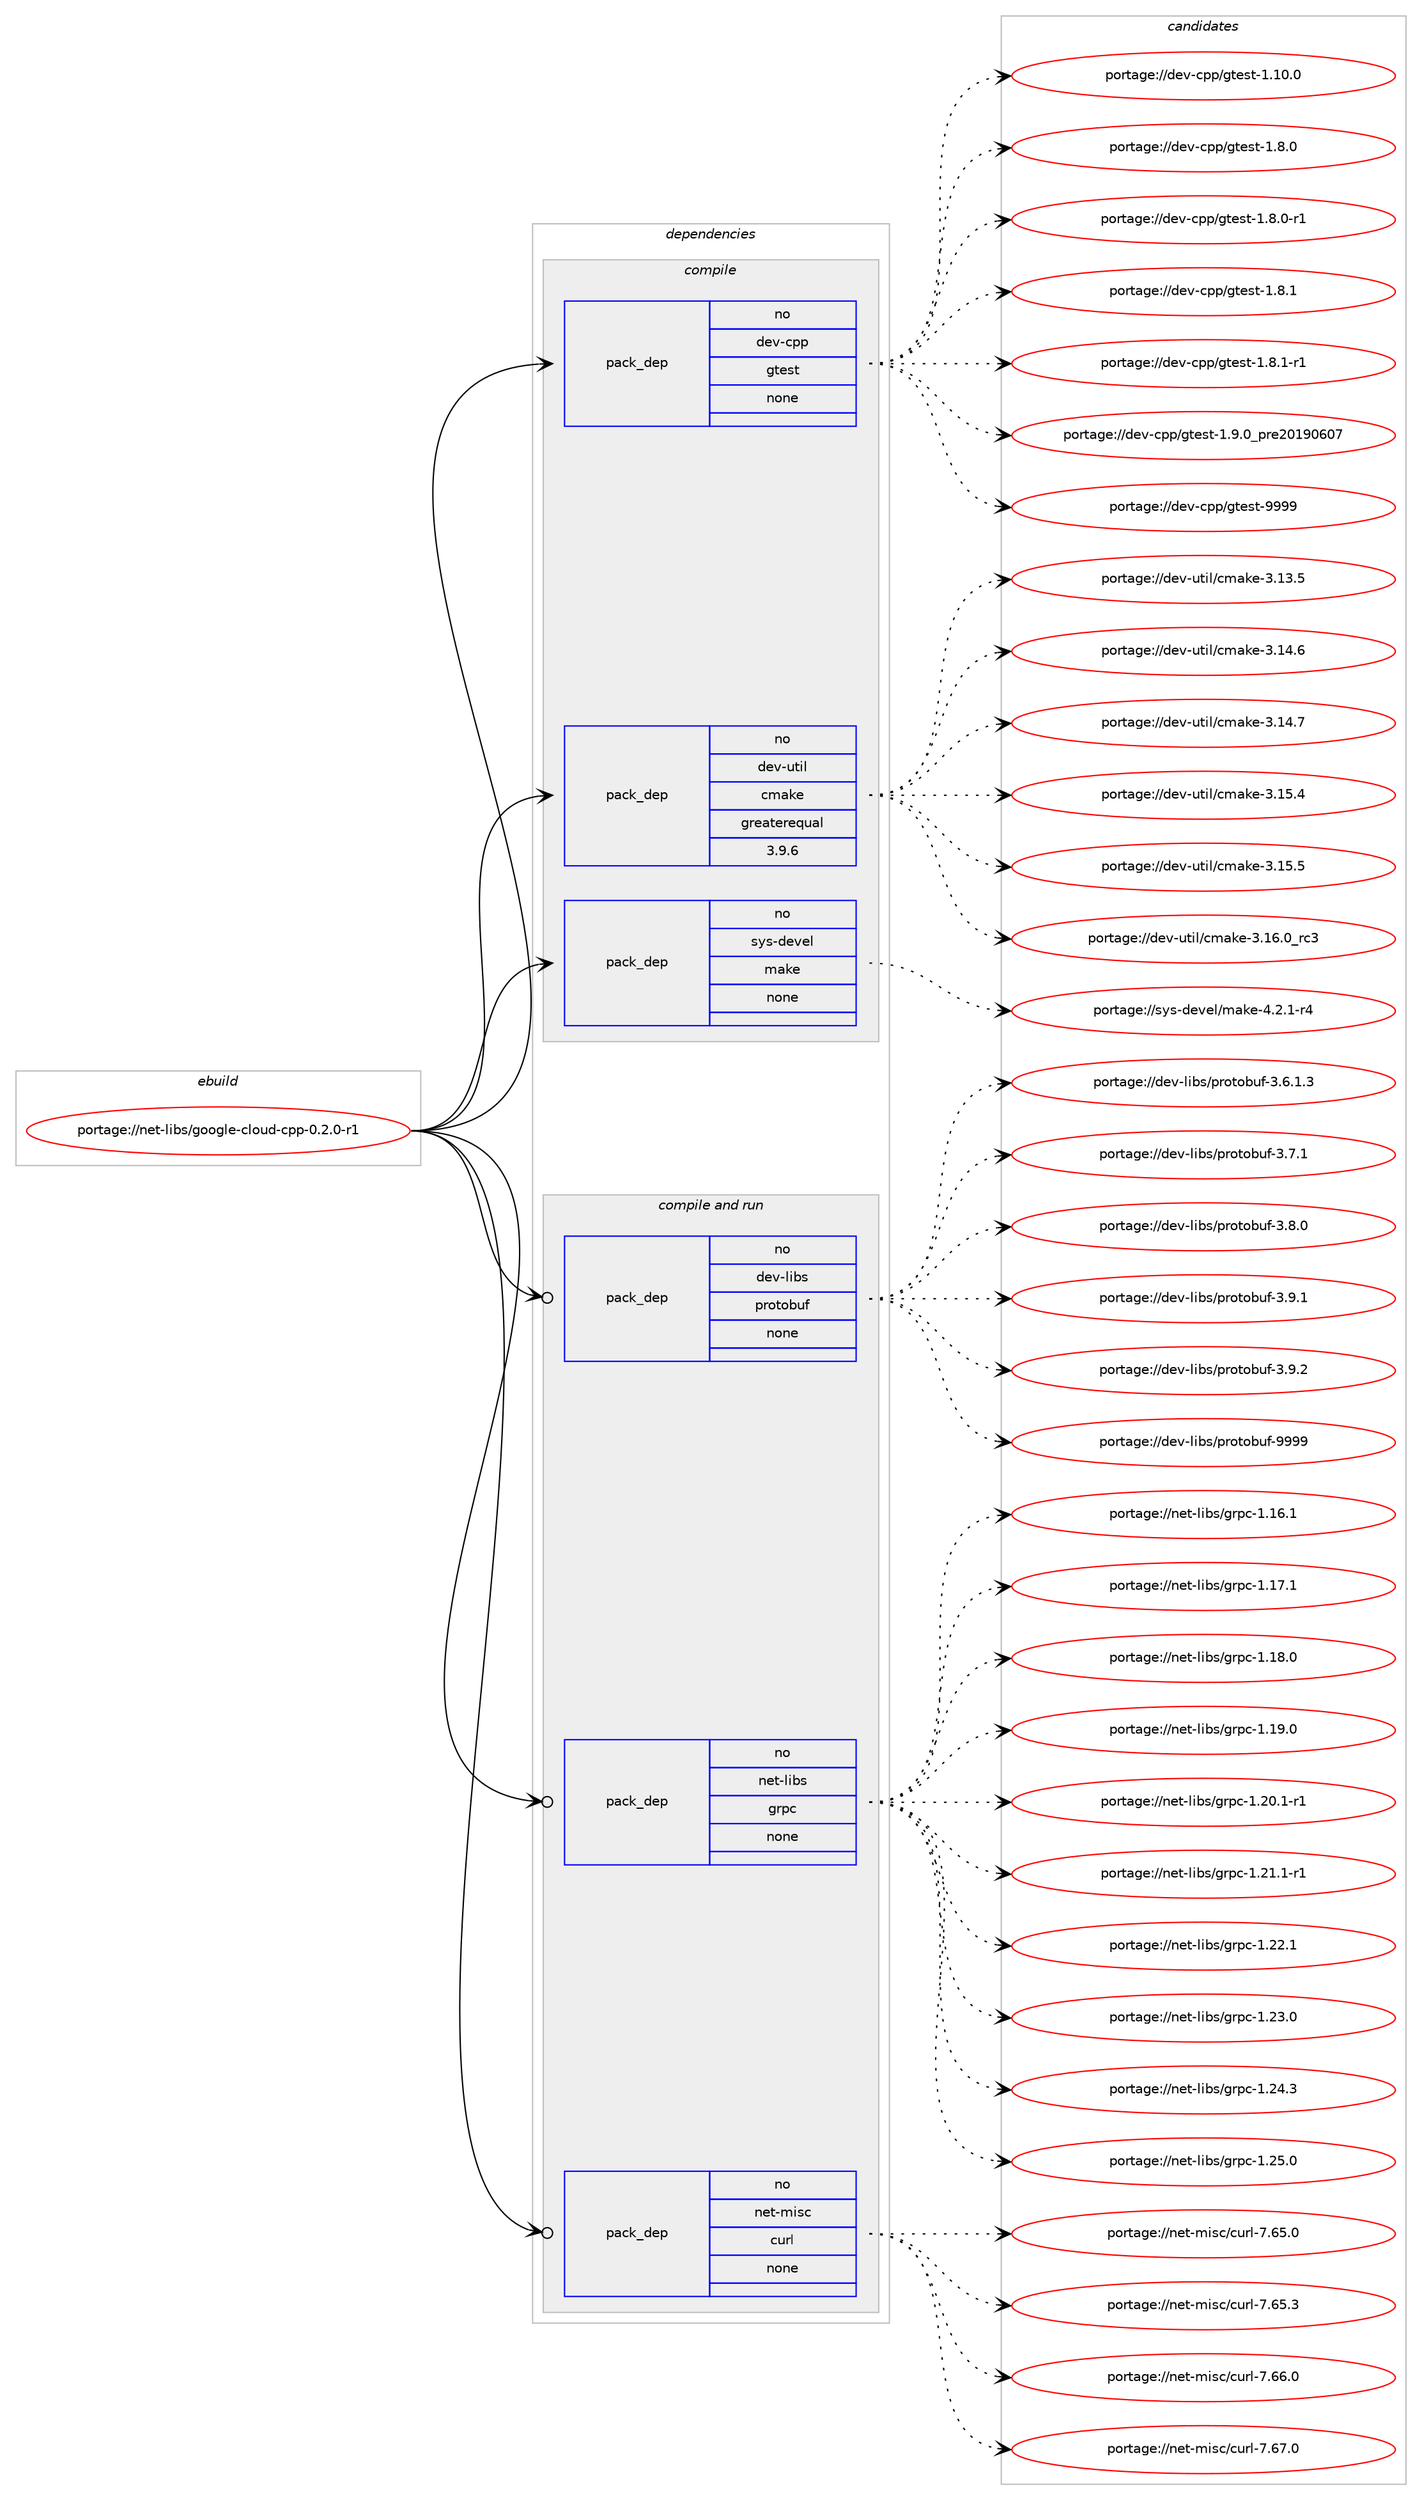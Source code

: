 digraph prolog {

# *************
# Graph options
# *************

newrank=true;
concentrate=true;
compound=true;
graph [rankdir=LR,fontname=Helvetica,fontsize=10,ranksep=1.5];#, ranksep=2.5, nodesep=0.2];
edge  [arrowhead=vee];
node  [fontname=Helvetica,fontsize=10];

# **********
# The ebuild
# **********

subgraph cluster_leftcol {
color=gray;
rank=same;
label=<<i>ebuild</i>>;
id [label="portage://net-libs/google-cloud-cpp-0.2.0-r1", color=red, width=4, href="../net-libs/google-cloud-cpp-0.2.0-r1.svg"];
}

# ****************
# The dependencies
# ****************

subgraph cluster_midcol {
color=gray;
label=<<i>dependencies</i>>;
subgraph cluster_compile {
fillcolor="#eeeeee";
style=filled;
label=<<i>compile</i>>;
subgraph pack263172 {
dependency358943 [label=<<TABLE BORDER="0" CELLBORDER="1" CELLSPACING="0" CELLPADDING="4" WIDTH="220"><TR><TD ROWSPAN="6" CELLPADDING="30">pack_dep</TD></TR><TR><TD WIDTH="110">no</TD></TR><TR><TD>dev-cpp</TD></TR><TR><TD>gtest</TD></TR><TR><TD>none</TD></TR><TR><TD></TD></TR></TABLE>>, shape=none, color=blue];
}
id:e -> dependency358943:w [weight=20,style="solid",arrowhead="vee"];
subgraph pack263173 {
dependency358944 [label=<<TABLE BORDER="0" CELLBORDER="1" CELLSPACING="0" CELLPADDING="4" WIDTH="220"><TR><TD ROWSPAN="6" CELLPADDING="30">pack_dep</TD></TR><TR><TD WIDTH="110">no</TD></TR><TR><TD>dev-util</TD></TR><TR><TD>cmake</TD></TR><TR><TD>greaterequal</TD></TR><TR><TD>3.9.6</TD></TR></TABLE>>, shape=none, color=blue];
}
id:e -> dependency358944:w [weight=20,style="solid",arrowhead="vee"];
subgraph pack263174 {
dependency358945 [label=<<TABLE BORDER="0" CELLBORDER="1" CELLSPACING="0" CELLPADDING="4" WIDTH="220"><TR><TD ROWSPAN="6" CELLPADDING="30">pack_dep</TD></TR><TR><TD WIDTH="110">no</TD></TR><TR><TD>sys-devel</TD></TR><TR><TD>make</TD></TR><TR><TD>none</TD></TR><TR><TD></TD></TR></TABLE>>, shape=none, color=blue];
}
id:e -> dependency358945:w [weight=20,style="solid",arrowhead="vee"];
}
subgraph cluster_compileandrun {
fillcolor="#eeeeee";
style=filled;
label=<<i>compile and run</i>>;
subgraph pack263175 {
dependency358946 [label=<<TABLE BORDER="0" CELLBORDER="1" CELLSPACING="0" CELLPADDING="4" WIDTH="220"><TR><TD ROWSPAN="6" CELLPADDING="30">pack_dep</TD></TR><TR><TD WIDTH="110">no</TD></TR><TR><TD>dev-libs</TD></TR><TR><TD>protobuf</TD></TR><TR><TD>none</TD></TR><TR><TD></TD></TR></TABLE>>, shape=none, color=blue];
}
id:e -> dependency358946:w [weight=20,style="solid",arrowhead="odotvee"];
subgraph pack263176 {
dependency358947 [label=<<TABLE BORDER="0" CELLBORDER="1" CELLSPACING="0" CELLPADDING="4" WIDTH="220"><TR><TD ROWSPAN="6" CELLPADDING="30">pack_dep</TD></TR><TR><TD WIDTH="110">no</TD></TR><TR><TD>net-libs</TD></TR><TR><TD>grpc</TD></TR><TR><TD>none</TD></TR><TR><TD></TD></TR></TABLE>>, shape=none, color=blue];
}
id:e -> dependency358947:w [weight=20,style="solid",arrowhead="odotvee"];
subgraph pack263177 {
dependency358948 [label=<<TABLE BORDER="0" CELLBORDER="1" CELLSPACING="0" CELLPADDING="4" WIDTH="220"><TR><TD ROWSPAN="6" CELLPADDING="30">pack_dep</TD></TR><TR><TD WIDTH="110">no</TD></TR><TR><TD>net-misc</TD></TR><TR><TD>curl</TD></TR><TR><TD>none</TD></TR><TR><TD></TD></TR></TABLE>>, shape=none, color=blue];
}
id:e -> dependency358948:w [weight=20,style="solid",arrowhead="odotvee"];
}
subgraph cluster_run {
fillcolor="#eeeeee";
style=filled;
label=<<i>run</i>>;
}
}

# **************
# The candidates
# **************

subgraph cluster_choices {
rank=same;
color=gray;
label=<<i>candidates</i>>;

subgraph choice263172 {
color=black;
nodesep=1;
choiceportage10010111845991121124710311610111511645494649484648 [label="portage://dev-cpp/gtest-1.10.0", color=red, width=4,href="../dev-cpp/gtest-1.10.0.svg"];
choiceportage100101118459911211247103116101115116454946564648 [label="portage://dev-cpp/gtest-1.8.0", color=red, width=4,href="../dev-cpp/gtest-1.8.0.svg"];
choiceportage1001011184599112112471031161011151164549465646484511449 [label="portage://dev-cpp/gtest-1.8.0-r1", color=red, width=4,href="../dev-cpp/gtest-1.8.0-r1.svg"];
choiceportage100101118459911211247103116101115116454946564649 [label="portage://dev-cpp/gtest-1.8.1", color=red, width=4,href="../dev-cpp/gtest-1.8.1.svg"];
choiceportage1001011184599112112471031161011151164549465646494511449 [label="portage://dev-cpp/gtest-1.8.1-r1", color=red, width=4,href="../dev-cpp/gtest-1.8.1-r1.svg"];
choiceportage100101118459911211247103116101115116454946574648951121141015048495748544855 [label="portage://dev-cpp/gtest-1.9.0_pre20190607", color=red, width=4,href="../dev-cpp/gtest-1.9.0_pre20190607.svg"];
choiceportage1001011184599112112471031161011151164557575757 [label="portage://dev-cpp/gtest-9999", color=red, width=4,href="../dev-cpp/gtest-9999.svg"];
dependency358943:e -> choiceportage10010111845991121124710311610111511645494649484648:w [style=dotted,weight="100"];
dependency358943:e -> choiceportage100101118459911211247103116101115116454946564648:w [style=dotted,weight="100"];
dependency358943:e -> choiceportage1001011184599112112471031161011151164549465646484511449:w [style=dotted,weight="100"];
dependency358943:e -> choiceportage100101118459911211247103116101115116454946564649:w [style=dotted,weight="100"];
dependency358943:e -> choiceportage1001011184599112112471031161011151164549465646494511449:w [style=dotted,weight="100"];
dependency358943:e -> choiceportage100101118459911211247103116101115116454946574648951121141015048495748544855:w [style=dotted,weight="100"];
dependency358943:e -> choiceportage1001011184599112112471031161011151164557575757:w [style=dotted,weight="100"];
}
subgraph choice263173 {
color=black;
nodesep=1;
choiceportage1001011184511711610510847991099710710145514649514653 [label="portage://dev-util/cmake-3.13.5", color=red, width=4,href="../dev-util/cmake-3.13.5.svg"];
choiceportage1001011184511711610510847991099710710145514649524654 [label="portage://dev-util/cmake-3.14.6", color=red, width=4,href="../dev-util/cmake-3.14.6.svg"];
choiceportage1001011184511711610510847991099710710145514649524655 [label="portage://dev-util/cmake-3.14.7", color=red, width=4,href="../dev-util/cmake-3.14.7.svg"];
choiceportage1001011184511711610510847991099710710145514649534652 [label="portage://dev-util/cmake-3.15.4", color=red, width=4,href="../dev-util/cmake-3.15.4.svg"];
choiceportage1001011184511711610510847991099710710145514649534653 [label="portage://dev-util/cmake-3.15.5", color=red, width=4,href="../dev-util/cmake-3.15.5.svg"];
choiceportage1001011184511711610510847991099710710145514649544648951149951 [label="portage://dev-util/cmake-3.16.0_rc3", color=red, width=4,href="../dev-util/cmake-3.16.0_rc3.svg"];
dependency358944:e -> choiceportage1001011184511711610510847991099710710145514649514653:w [style=dotted,weight="100"];
dependency358944:e -> choiceportage1001011184511711610510847991099710710145514649524654:w [style=dotted,weight="100"];
dependency358944:e -> choiceportage1001011184511711610510847991099710710145514649524655:w [style=dotted,weight="100"];
dependency358944:e -> choiceportage1001011184511711610510847991099710710145514649534652:w [style=dotted,weight="100"];
dependency358944:e -> choiceportage1001011184511711610510847991099710710145514649534653:w [style=dotted,weight="100"];
dependency358944:e -> choiceportage1001011184511711610510847991099710710145514649544648951149951:w [style=dotted,weight="100"];
}
subgraph choice263174 {
color=black;
nodesep=1;
choiceportage1151211154510010111810110847109971071014552465046494511452 [label="portage://sys-devel/make-4.2.1-r4", color=red, width=4,href="../sys-devel/make-4.2.1-r4.svg"];
dependency358945:e -> choiceportage1151211154510010111810110847109971071014552465046494511452:w [style=dotted,weight="100"];
}
subgraph choice263175 {
color=black;
nodesep=1;
choiceportage100101118451081059811547112114111116111981171024551465446494651 [label="portage://dev-libs/protobuf-3.6.1.3", color=red, width=4,href="../dev-libs/protobuf-3.6.1.3.svg"];
choiceportage10010111845108105981154711211411111611198117102455146554649 [label="portage://dev-libs/protobuf-3.7.1", color=red, width=4,href="../dev-libs/protobuf-3.7.1.svg"];
choiceportage10010111845108105981154711211411111611198117102455146564648 [label="portage://dev-libs/protobuf-3.8.0", color=red, width=4,href="../dev-libs/protobuf-3.8.0.svg"];
choiceportage10010111845108105981154711211411111611198117102455146574649 [label="portage://dev-libs/protobuf-3.9.1", color=red, width=4,href="../dev-libs/protobuf-3.9.1.svg"];
choiceportage10010111845108105981154711211411111611198117102455146574650 [label="portage://dev-libs/protobuf-3.9.2", color=red, width=4,href="../dev-libs/protobuf-3.9.2.svg"];
choiceportage100101118451081059811547112114111116111981171024557575757 [label="portage://dev-libs/protobuf-9999", color=red, width=4,href="../dev-libs/protobuf-9999.svg"];
dependency358946:e -> choiceportage100101118451081059811547112114111116111981171024551465446494651:w [style=dotted,weight="100"];
dependency358946:e -> choiceportage10010111845108105981154711211411111611198117102455146554649:w [style=dotted,weight="100"];
dependency358946:e -> choiceportage10010111845108105981154711211411111611198117102455146564648:w [style=dotted,weight="100"];
dependency358946:e -> choiceportage10010111845108105981154711211411111611198117102455146574649:w [style=dotted,weight="100"];
dependency358946:e -> choiceportage10010111845108105981154711211411111611198117102455146574650:w [style=dotted,weight="100"];
dependency358946:e -> choiceportage100101118451081059811547112114111116111981171024557575757:w [style=dotted,weight="100"];
}
subgraph choice263176 {
color=black;
nodesep=1;
choiceportage1101011164510810598115471031141129945494649544649 [label="portage://net-libs/grpc-1.16.1", color=red, width=4,href="../net-libs/grpc-1.16.1.svg"];
choiceportage1101011164510810598115471031141129945494649554649 [label="portage://net-libs/grpc-1.17.1", color=red, width=4,href="../net-libs/grpc-1.17.1.svg"];
choiceportage1101011164510810598115471031141129945494649564648 [label="portage://net-libs/grpc-1.18.0", color=red, width=4,href="../net-libs/grpc-1.18.0.svg"];
choiceportage1101011164510810598115471031141129945494649574648 [label="portage://net-libs/grpc-1.19.0", color=red, width=4,href="../net-libs/grpc-1.19.0.svg"];
choiceportage11010111645108105981154710311411299454946504846494511449 [label="portage://net-libs/grpc-1.20.1-r1", color=red, width=4,href="../net-libs/grpc-1.20.1-r1.svg"];
choiceportage11010111645108105981154710311411299454946504946494511449 [label="portage://net-libs/grpc-1.21.1-r1", color=red, width=4,href="../net-libs/grpc-1.21.1-r1.svg"];
choiceportage1101011164510810598115471031141129945494650504649 [label="portage://net-libs/grpc-1.22.1", color=red, width=4,href="../net-libs/grpc-1.22.1.svg"];
choiceportage1101011164510810598115471031141129945494650514648 [label="portage://net-libs/grpc-1.23.0", color=red, width=4,href="../net-libs/grpc-1.23.0.svg"];
choiceportage1101011164510810598115471031141129945494650524651 [label="portage://net-libs/grpc-1.24.3", color=red, width=4,href="../net-libs/grpc-1.24.3.svg"];
choiceportage1101011164510810598115471031141129945494650534648 [label="portage://net-libs/grpc-1.25.0", color=red, width=4,href="../net-libs/grpc-1.25.0.svg"];
dependency358947:e -> choiceportage1101011164510810598115471031141129945494649544649:w [style=dotted,weight="100"];
dependency358947:e -> choiceportage1101011164510810598115471031141129945494649554649:w [style=dotted,weight="100"];
dependency358947:e -> choiceportage1101011164510810598115471031141129945494649564648:w [style=dotted,weight="100"];
dependency358947:e -> choiceportage1101011164510810598115471031141129945494649574648:w [style=dotted,weight="100"];
dependency358947:e -> choiceportage11010111645108105981154710311411299454946504846494511449:w [style=dotted,weight="100"];
dependency358947:e -> choiceportage11010111645108105981154710311411299454946504946494511449:w [style=dotted,weight="100"];
dependency358947:e -> choiceportage1101011164510810598115471031141129945494650504649:w [style=dotted,weight="100"];
dependency358947:e -> choiceportage1101011164510810598115471031141129945494650514648:w [style=dotted,weight="100"];
dependency358947:e -> choiceportage1101011164510810598115471031141129945494650524651:w [style=dotted,weight="100"];
dependency358947:e -> choiceportage1101011164510810598115471031141129945494650534648:w [style=dotted,weight="100"];
}
subgraph choice263177 {
color=black;
nodesep=1;
choiceportage1101011164510910511599479911711410845554654534648 [label="portage://net-misc/curl-7.65.0", color=red, width=4,href="../net-misc/curl-7.65.0.svg"];
choiceportage1101011164510910511599479911711410845554654534651 [label="portage://net-misc/curl-7.65.3", color=red, width=4,href="../net-misc/curl-7.65.3.svg"];
choiceportage1101011164510910511599479911711410845554654544648 [label="portage://net-misc/curl-7.66.0", color=red, width=4,href="../net-misc/curl-7.66.0.svg"];
choiceportage1101011164510910511599479911711410845554654554648 [label="portage://net-misc/curl-7.67.0", color=red, width=4,href="../net-misc/curl-7.67.0.svg"];
dependency358948:e -> choiceportage1101011164510910511599479911711410845554654534648:w [style=dotted,weight="100"];
dependency358948:e -> choiceportage1101011164510910511599479911711410845554654534651:w [style=dotted,weight="100"];
dependency358948:e -> choiceportage1101011164510910511599479911711410845554654544648:w [style=dotted,weight="100"];
dependency358948:e -> choiceportage1101011164510910511599479911711410845554654554648:w [style=dotted,weight="100"];
}
}

}
